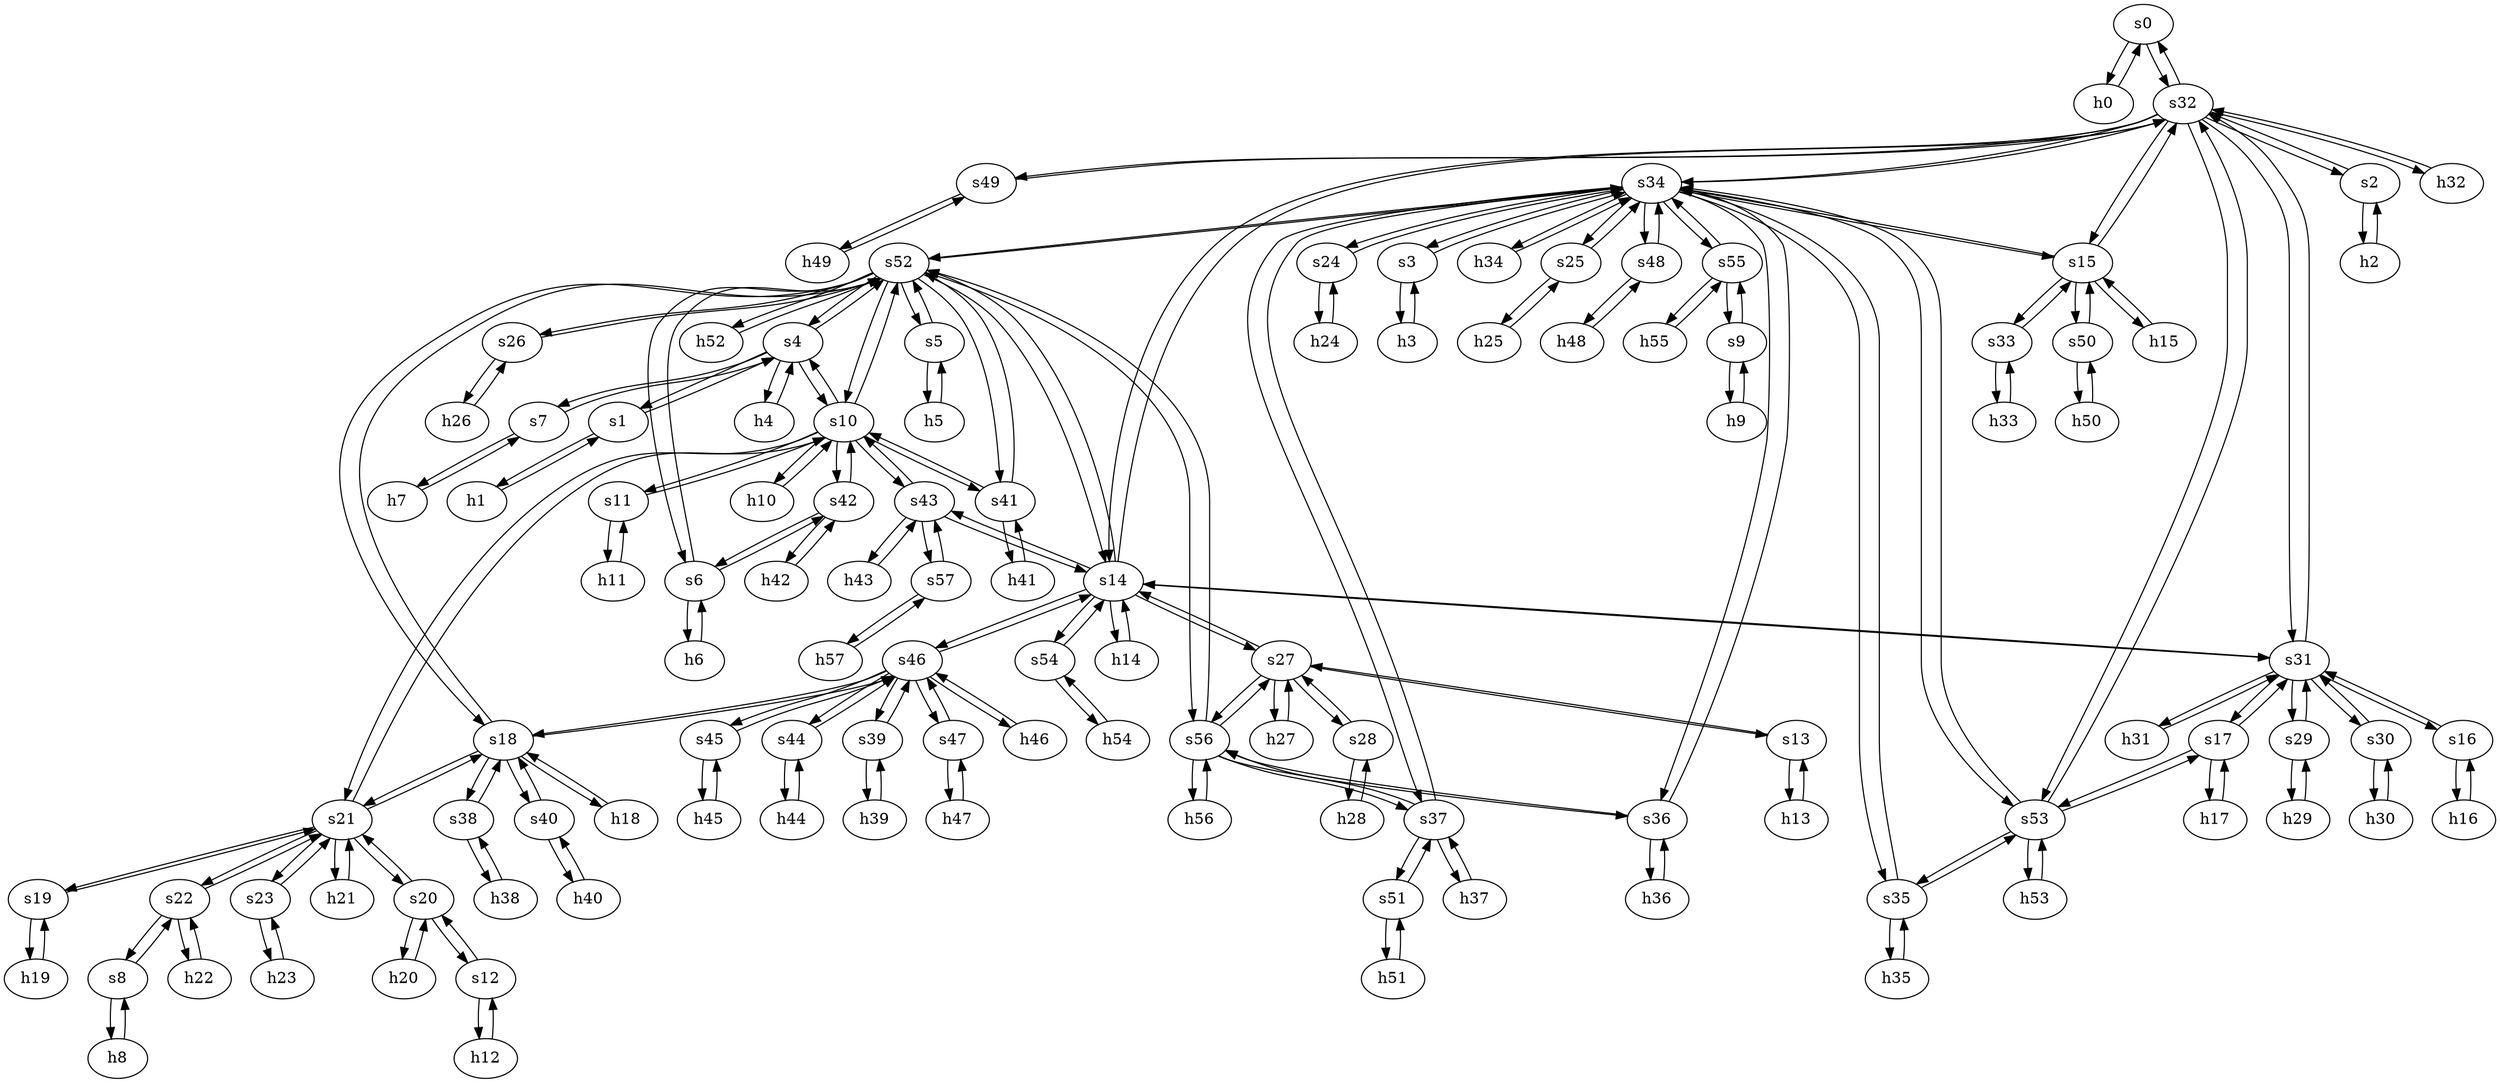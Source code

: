 strict digraph GARR {
	s0	 [id=0,
		type=switch];
	h0	 [ip="111.0.0.0",
		mac="00:00:00:00:0:0",
		type=host];
	s0 -> h0	 [capacity="1Gbps",
		cost=1,
		dst_port=1,
		src_port=1];
	s32	 [id=32,
		type=switch];
	s0 -> s32	 [capacity="1Gbps",
		cost=1,
		dst_port=2,
		src_port=2];
	s7	 [id=7,
		type=switch];
	s4	 [id=4,
		type=switch];
	s7 -> s4	 [capacity="1Gbps",
		cost=1,
		dst_port=5,
		src_port=2];
	h7	 [ip="111.0.7.7",
		mac="00:00:00:00:7:7",
		type=host];
	s7 -> h7	 [capacity="1Gbps",
		cost=1,
		dst_port=1,
		src_port=1];
	h20	 [ip="111.0.20.20",
		mac="00:00:00:00:20:20",
		type=host];
	s20	 [id=20,
		type=switch];
	h20 -> s20	 [capacity="1Gbps",
		cost=1,
		dst_port=1,
		src_port=1];
	h47	 [ip="111.0.47.47",
		mac="00:00:00:00:47:47",
		type=host];
	s47	 [id=47,
		type=switch];
	h47 -> s47	 [capacity="1Gbps",
		cost=1,
		dst_port=1,
		src_port=1];
	h46	 [ip="111.0.46.46",
		mac="00:00:00:00:46:46",
		type=host];
	s46	 [id=46,
		type=switch];
	h46 -> s46	 [capacity="1Gbps",
		cost=1,
		dst_port=1,
		src_port=1];
	h45	 [ip="111.0.45.45",
		mac="00:00:00:00:45:45",
		type=host];
	s45	 [id=45,
		type=switch];
	h45 -> s45	 [capacity="1Gbps",
		cost=1,
		dst_port=1,
		src_port=1];
	h44	 [ip="111.0.44.44",
		mac="00:00:00:00:44:44",
		type=host];
	s44	 [id=44,
		type=switch];
	h44 -> s44	 [capacity="1Gbps",
		cost=1,
		dst_port=1,
		src_port=1];
	h43	 [ip="111.0.43.43",
		mac="00:00:00:00:43:43",
		type=host];
	s43	 [id=43,
		type=switch];
	h43 -> s43	 [capacity="1Gbps",
		cost=1,
		dst_port=1,
		src_port=1];
	s5	 [id=5,
		type=switch];
	s52	 [id=52,
		type=switch];
	s5 -> s52	 [capacity="1Gbps",
		cost=1,
		dst_port=3,
		src_port=2];
	h5	 [ip="111.0.5.5",
		mac="00:00:00:00:5:5",
		type=host];
	s5 -> h5	 [capacity="1Gbps",
		cost=1,
		dst_port=1,
		src_port=1];
	h41	 [ip="111.0.41.41",
		mac="00:00:00:00:41:41",
		type=host];
	s41	 [id=41,
		type=switch];
	h41 -> s41	 [capacity="1Gbps",
		cost=1,
		dst_port=1,
		src_port=1];
	h40	 [ip="111.0.40.40",
		mac="00:00:00:00:40:40",
		type=host];
	s40	 [id=40,
		type=switch];
	h40 -> s40	 [capacity="1Gbps",
		cost=1,
		dst_port=1,
		src_port=1];
	s4 -> s52	 [capacity="1Gbps",
		cost=1,
		dst_port=2,
		src_port=4];
	s1	 [id=1,
		type=switch];
	s4 -> s1	 [capacity="1Gbps",
		cost=1,
		dst_port=2,
		src_port=2];
	s10	 [id=10,
		type=switch];
	s4 -> s10	 [capacity="1Gbps",
		cost=1,
		dst_port=2,
		src_port=3];
	h4	 [ip="111.0.4.4",
		mac="00:00:00:00:4:4",
		type=host];
	s4 -> h4	 [capacity="1Gbps",
		cost=1,
		dst_port=1,
		src_port=1];
	s4 -> s7	 [capacity="1Gbps",
		cost=1,
		dst_port=2,
		src_port=5];
	h49	 [ip="111.0.49.49",
		mac="00:00:00:00:49:49",
		type=host];
	s49	 [id=49,
		type=switch];
	h49 -> s49	 [capacity="1Gbps",
		cost=1,
		dst_port=1,
		src_port=1];
	h48	 [ip="111.0.48.48",
		mac="00:00:00:00:48:48",
		type=host];
	s48	 [id=48,
		type=switch];
	h48 -> s48	 [capacity="1Gbps",
		cost=1,
		dst_port=1,
		src_port=1];
	s57	 [id=57,
		type=switch];
	h57	 [ip="111.0.57.57",
		mac="00:00:00:00:57:57",
		type=host];
	s57 -> h57	 [capacity="1Gbps",
		cost=1,
		dst_port=1,
		src_port=1];
	s57 -> s43	 [capacity="1Gbps",
		cost=1,
		dst_port=4,
		src_port=2];
	s56	 [id=56,
		type=switch];
	s27	 [id=27,
		type=switch];
	s56 -> s27	 [capacity="1Gbps",
		cost=1,
		dst_port=4,
		src_port=2];
	s56 -> s52	 [capacity="1Gbps",
		cost=1,
		dst_port=12,
		src_port=5];
	h56	 [ip="111.0.56.56",
		mac="00:00:00:00:56:56",
		type=host];
	s56 -> h56	 [capacity="1Gbps",
		cost=1,
		dst_port=1,
		src_port=1];
	s37	 [id=37,
		type=switch];
	s56 -> s37	 [capacity="1Gbps",
		cost=1,
		dst_port=3,
		src_port=4];
	s36	 [id=36,
		type=switch];
	s56 -> s36	 [capacity="1Gbps",
		cost=1,
		dst_port=3,
		src_port=3];
	s55	 [id=55,
		type=switch];
	h55	 [ip="111.0.55.55",
		mac="00:00:00:00:55:55",
		type=host];
	s55 -> h55	 [capacity="1Gbps",
		cost=1,
		dst_port=1,
		src_port=1];
	s34	 [id=34,
		type=switch];
	s55 -> s34	 [capacity="1Gbps",
		cost=1,
		dst_port=14,
		src_port=5];
	s9	 [id=9,
		type=switch];
	s55 -> s9	 [capacity="1Gbps",
		cost=1,
		dst_port=3,
		src_port=3];
	s54	 [id=54,
		type=switch];
	h54	 [ip="111.0.54.54",
		mac="00:00:00:00:54:54",
		type=host];
	s54 -> h54	 [capacity="1Gbps",
		cost=1,
		dst_port=1,
		src_port=1];
	s14	 [id=14,
		type=switch];
	s54 -> s14	 [capacity="1Gbps",
		cost=1,
		dst_port=9,
		src_port=3];
	s53	 [id=53,
		type=switch];
	s17	 [id=17,
		type=switch];
	s53 -> s17	 [capacity="1Gbps",
		cost=1,
		dst_port=2,
		src_port=2];
	h53	 [ip="111.0.53.53",
		mac="00:00:00:00:53:53",
		type=host];
	s53 -> h53	 [capacity="1Gbps",
		cost=1,
		dst_port=1,
		src_port=1];
	s35	 [id=35,
		type=switch];
	s53 -> s35	 [capacity="1Gbps",
		cost=1,
		dst_port=3,
		src_port=5];
	s53 -> s34	 [capacity="1Gbps",
		cost=1,
		dst_port=12,
		src_port=4];
	s53 -> s32	 [capacity="1Gbps",
		cost=1,
		dst_port=11,
		src_port=3];
	s26	 [id=26,
		type=switch];
	s52 -> s26	 [capacity="1Gbps",
		cost=1,
		dst_port=2,
		src_port=9];
	s18	 [id=18,
		type=switch];
	s52 -> s18	 [capacity="1Gbps",
		cost=1,
		dst_port=5,
		src_port=8];
	s52 -> s4	 [capacity="1Gbps",
		cost=1,
		dst_port=4,
		src_port=2];
	s52 -> s56	 [capacity="1Gbps",
		cost=1,
		dst_port=5,
		src_port=12];
	h52	 [ip="111.0.52.52",
		mac="00:00:00:00:52:52",
		type=host];
	s52 -> h52	 [capacity="1Gbps",
		cost=1,
		dst_port=1,
		src_port=1];
	s52 -> s14	 [capacity="1Gbps",
		cost=1,
		dst_port=7,
		src_port=7];
	s52 -> s10	 [capacity="1Gbps",
		cost=1,
		dst_port=8,
		src_port=6];
	s6	 [id=6,
		type=switch];
	s52 -> s6	 [capacity="1Gbps",
		cost=1,
		dst_port=3,
		src_port=4];
	s52 -> s41	 [capacity="1Gbps",
		cost=1,
		dst_port=3,
		src_port=11];
	s52 -> s34	 [capacity="1Gbps",
		cost=1,
		dst_port=11,
		src_port=10];
	s52 -> s5	 [capacity="1Gbps",
		cost=1,
		dst_port=2,
		src_port=3];
	s51	 [id=51,
		type=switch];
	h51	 [ip="111.0.51.51",
		mac="00:00:00:00:51:51",
		type=host];
	s51 -> h51	 [capacity="1Gbps",
		cost=1,
		dst_port=1,
		src_port=1];
	s51 -> s37	 [capacity="1Gbps",
		cost=1,
		dst_port=4,
		src_port=2];
	s50	 [id=50,
		type=switch];
	s15	 [id=15,
		type=switch];
	s50 -> s15	 [capacity="1Gbps",
		cost=1,
		dst_port=5,
		src_port=2];
	h50	 [ip="111.0.50.50",
		mac="00:00:00:00:50:50",
		type=host];
	s50 -> h50	 [capacity="1Gbps",
		cost=1,
		dst_port=1,
		src_port=1];
	h54 -> s54	 [capacity="1Gbps",
		cost=1,
		dst_port=1,
		src_port=1];
	h55 -> s55	 [capacity="1Gbps",
		cost=1,
		dst_port=1,
		src_port=1];
	h56 -> s56	 [capacity="1Gbps",
		cost=1,
		dst_port=1,
		src_port=1];
	h57 -> s57	 [capacity="1Gbps",
		cost=1,
		dst_port=1,
		src_port=1];
	h50 -> s50	 [capacity="1Gbps",
		cost=1,
		dst_port=1,
		src_port=1];
	h51 -> s51	 [capacity="1Gbps",
		cost=1,
		dst_port=1,
		src_port=1];
	h52 -> s52	 [capacity="1Gbps",
		cost=1,
		dst_port=1,
		src_port=1];
	h53 -> s53	 [capacity="1Gbps",
		cost=1,
		dst_port=1,
		src_port=1];
	s44 -> s46	 [capacity="1Gbps",
		cost=1,
		dst_port=5,
		src_port=2];
	s44 -> h44	 [capacity="1Gbps",
		cost=1,
		dst_port=1,
		src_port=1];
	h24	 [ip="111.0.24.24",
		mac="00:00:00:00:24:24",
		type=host];
	s24	 [id=24,
		type=switch];
	h24 -> s24	 [capacity="1Gbps",
		cost=1,
		dst_port=1,
		src_port=1];
	s46 -> s44	 [capacity="1Gbps",
		cost=1,
		dst_port=2,
		src_port=5];
	s46 -> s18	 [capacity="1Gbps",
		cost=1,
		dst_port=7,
		src_port=3];
	s46 -> h46	 [capacity="1Gbps",
		cost=1,
		dst_port=1,
		src_port=1];
	s46 -> s45	 [capacity="1Gbps",
		cost=1,
		dst_port=2,
		src_port=6];
	s46 -> s47	 [capacity="1Gbps",
		cost=1,
		dst_port=2,
		src_port=7];
	s46 -> s14	 [capacity="1Gbps",
		cost=1,
		dst_port=6,
		src_port=2];
	s39	 [id=39,
		type=switch];
	s46 -> s39	 [capacity="1Gbps",
		cost=1,
		dst_port=2,
		src_port=4];
	s47 -> s46	 [capacity="1Gbps",
		cost=1,
		dst_port=7,
		src_port=2];
	s47 -> h47	 [capacity="1Gbps",
		cost=1,
		dst_port=1,
		src_port=1];
	s40 -> s18	 [capacity="1Gbps",
		cost=1,
		dst_port=2,
		src_port=2];
	s40 -> h40	 [capacity="1Gbps",
		cost=1,
		dst_port=1,
		src_port=1];
	s41 -> s52	 [capacity="1Gbps",
		cost=1,
		dst_port=11,
		src_port=3];
	s41 -> h41	 [capacity="1Gbps",
		cost=1,
		dst_port=1,
		src_port=1];
	s41 -> s10	 [capacity="1Gbps",
		cost=1,
		dst_port=4,
		src_port=2];
	s42	 [id=42,
		type=switch];
	h42	 [ip="111.0.42.42",
		mac="00:00:00:00:42:42",
		type=host];
	s42 -> h42	 [capacity="1Gbps",
		cost=1,
		dst_port=1,
		src_port=1];
	s42 -> s10	 [capacity="1Gbps",
		cost=1,
		dst_port=5,
		src_port=3];
	s42 -> s6	 [capacity="1Gbps",
		cost=1,
		dst_port=2,
		src_port=2];
	s43 -> s14	 [capacity="1Gbps",
		cost=1,
		dst_port=5,
		src_port=3];
	s43 -> s57	 [capacity="1Gbps",
		cost=1,
		dst_port=2,
		src_port=4];
	s43 -> h43	 [capacity="1Gbps",
		cost=1,
		dst_port=1,
		src_port=1];
	s43 -> s10	 [capacity="1Gbps",
		cost=1,
		dst_port=3,
		src_port=2];
	s48 -> h48	 [capacity="1Gbps",
		cost=1,
		dst_port=1,
		src_port=1];
	s48 -> s34	 [capacity="1Gbps",
		cost=1,
		dst_port=9,
		src_port=2];
	s49 -> h49	 [capacity="1Gbps",
		cost=1,
		dst_port=1,
		src_port=1];
	s49 -> s32	 [capacity="1Gbps",
		cost=1,
		dst_port=10,
		src_port=2];
	h42 -> s42	 [capacity="1Gbps",
		cost=1,
		dst_port=1,
		src_port=1];
	s45 -> s46	 [capacity="1Gbps",
		cost=1,
		dst_port=6,
		src_port=2];
	s45 -> h45	 [capacity="1Gbps",
		cost=1,
		dst_port=1,
		src_port=1];
	s19	 [id=19,
		type=switch];
	s21	 [id=21,
		type=switch];
	s19 -> s21	 [capacity="1Gbps",
		cost=1,
		dst_port=4,
		src_port=2];
	h19	 [ip="111.0.19.19",
		mac="00:00:00:00:19:19",
		type=host];
	s19 -> h19	 [capacity="1Gbps",
		cost=1,
		dst_port=1,
		src_port=1];
	s18 -> s46	 [capacity="1Gbps",
		cost=1,
		dst_port=3,
		src_port=7];
	s18 -> s52	 [capacity="1Gbps",
		cost=1,
		dst_port=8,
		src_port=5];
	s18 -> s21	 [capacity="1Gbps",
		cost=1,
		dst_port=3,
		src_port=6];
	s18 -> s40	 [capacity="1Gbps",
		cost=1,
		dst_port=2,
		src_port=2];
	s38	 [id=38,
		type=switch];
	s18 -> s38	 [capacity="1Gbps",
		cost=1,
		dst_port=3,
		src_port=4];
	h18	 [ip="111.0.18.18",
		mac="00:00:00:00:18:18",
		type=host];
	s18 -> h18	 [capacity="1Gbps",
		cost=1,
		dst_port=1,
		src_port=1];
	s13	 [id=13,
		type=switch];
	s13 -> s27	 [capacity="1Gbps",
		cost=1,
		dst_port=2,
		src_port=2];
	h13	 [ip="111.0.13.13",
		mac="00:00:00:00:13:13",
		type=host];
	s13 -> h13	 [capacity="1Gbps",
		cost=1,
		dst_port=1,
		src_port=1];
	s12	 [id=12,
		type=switch];
	h12	 [ip="111.0.12.12",
		mac="00:00:00:00:12:12",
		type=host];
	s12 -> h12	 [capacity="1Gbps",
		cost=1,
		dst_port=1,
		src_port=1];
	s12 -> s20	 [capacity="1Gbps",
		cost=1,
		dst_port=2,
		src_port=2];
	s11	 [id=11,
		type=switch];
	h11	 [ip="111.0.11.11",
		mac="00:00:00:00:11:11",
		type=host];
	s11 -> h11	 [capacity="1Gbps",
		cost=1,
		dst_port=1,
		src_port=1];
	s11 -> s10	 [capacity="1Gbps",
		cost=1,
		dst_port=6,
		src_port=2];
	s10 -> s11	 [capacity="1Gbps",
		cost=1,
		dst_port=2,
		src_port=6];
	s10 -> s52	 [capacity="1Gbps",
		cost=1,
		dst_port=6,
		src_port=8];
	s10 -> s21	 [capacity="1Gbps",
		cost=1,
		dst_port=2,
		src_port=9];
	s10 -> s4	 [capacity="1Gbps",
		cost=1,
		dst_port=3,
		src_port=2];
	s10 -> s42	 [capacity="1Gbps",
		cost=1,
		dst_port=3,
		src_port=5];
	s10 -> s43	 [capacity="1Gbps",
		cost=1,
		dst_port=2,
		src_port=3];
	s10 -> s41	 [capacity="1Gbps",
		cost=1,
		dst_port=2,
		src_port=4];
	h10	 [ip="111.0.10.10",
		mac="00:00:00:00:10:10",
		type=host];
	s10 -> h10	 [capacity="1Gbps",
		cost=1,
		dst_port=1,
		src_port=1];
	h17	 [ip="111.0.17.17",
		mac="00:00:00:00:17:17",
		type=host];
	s17 -> h17	 [capacity="1Gbps",
		cost=1,
		dst_port=1,
		src_port=1];
	s17 -> s53	 [capacity="1Gbps",
		cost=1,
		dst_port=2,
		src_port=2];
	s31	 [id=31,
		type=switch];
	s17 -> s31	 [capacity="1Gbps",
		cost=1,
		dst_port=4,
		src_port=3];
	s16	 [id=16,
		type=switch];
	h16	 [ip="111.0.16.16",
		mac="00:00:00:00:16:16",
		type=host];
	s16 -> h16	 [capacity="1Gbps",
		cost=1,
		dst_port=1,
		src_port=1];
	s16 -> s31	 [capacity="1Gbps",
		cost=1,
		dst_port=3,
		src_port=2];
	s15 -> s50	 [capacity="1Gbps",
		cost=1,
		dst_port=2,
		src_port=5];
	h15	 [ip="111.0.15.15",
		mac="00:00:00:00:15:15",
		type=host];
	s15 -> h15	 [capacity="1Gbps",
		cost=1,
		dst_port=1,
		src_port=1];
	s15 -> s34	 [capacity="1Gbps",
		cost=1,
		dst_port=3,
		src_port=6];
	s33	 [id=33,
		type=switch];
	s15 -> s33	 [capacity="1Gbps",
		cost=1,
		dst_port=3,
		src_port=4];
	s15 -> s32	 [capacity="1Gbps",
		cost=1,
		dst_port=7,
		src_port=2];
	s14 -> s27	 [capacity="1Gbps",
		cost=1,
		dst_port=3,
		src_port=10];
	s14 -> s46	 [capacity="1Gbps",
		cost=1,
		dst_port=2,
		src_port=6];
	s14 -> s52	 [capacity="1Gbps",
		cost=1,
		dst_port=7,
		src_port=7];
	s14 -> s54	 [capacity="1Gbps",
		cost=1,
		dst_port=3,
		src_port=9];
	h14	 [ip="111.0.14.14",
		mac="00:00:00:00:14:14",
		type=host];
	s14 -> h14	 [capacity="1Gbps",
		cost=1,
		dst_port=1,
		src_port=1];
	s14 -> s43	 [capacity="1Gbps",
		cost=1,
		dst_port=3,
		src_port=5];
	s14 -> s31	 [capacity="1Gbps",
		cost=1,
		dst_port=2,
		src_port=11];
	s14 -> s32	 [capacity="1Gbps",
		cost=1,
		dst_port=6,
		src_port=4];
	h8	 [ip="111.0.8.8",
		mac="00:00:00:00:8:8",
		type=host];
	s8	 [id=8,
		type=switch];
	h8 -> s8	 [capacity="1Gbps",
		cost=1,
		dst_port=1,
		src_port=1];
	h9	 [ip="111.0.9.9",
		mac="00:00:00:00:9:9",
		type=host];
	h9 -> s9	 [capacity="1Gbps",
		cost=1,
		dst_port=1,
		src_port=1];
	h2	 [ip="111.0.2.2",
		mac="00:00:00:00:2:2",
		type=host];
	s2	 [id=2,
		type=switch];
	h2 -> s2	 [capacity="1Gbps",
		cost=1,
		dst_port=1,
		src_port=1];
	h3	 [ip="111.0.3.3",
		mac="00:00:00:00:3:3",
		type=host];
	s3	 [id=3,
		type=switch];
	h3 -> s3	 [capacity="1Gbps",
		cost=1,
		dst_port=1,
		src_port=1];
	h0 -> s0	 [capacity="1Gbps",
		cost=1,
		dst_port=1,
		src_port=1];
	h1	 [ip="111.0.1.1",
		mac="00:00:00:00:1:1",
		type=host];
	h1 -> s1	 [capacity="1Gbps",
		cost=1,
		dst_port=1,
		src_port=1];
	h6	 [ip="111.0.6.6",
		mac="00:00:00:00:6:6",
		type=host];
	h6 -> s6	 [capacity="1Gbps",
		cost=1,
		dst_port=1,
		src_port=1];
	h7 -> s7	 [capacity="1Gbps",
		cost=1,
		dst_port=1,
		src_port=1];
	h4 -> s4	 [capacity="1Gbps",
		cost=1,
		dst_port=1,
		src_port=1];
	h5 -> s5	 [capacity="1Gbps",
		cost=1,
		dst_port=1,
		src_port=1];
	s39 -> s46	 [capacity="1Gbps",
		cost=1,
		dst_port=4,
		src_port=2];
	h39	 [ip="111.0.39.39",
		mac="00:00:00:00:39:39",
		type=host];
	s39 -> h39	 [capacity="1Gbps",
		cost=1,
		dst_port=1,
		src_port=1];
	s38 -> s18	 [capacity="1Gbps",
		cost=1,
		dst_port=4,
		src_port=3];
	h38	 [ip="111.0.38.38",
		mac="00:00:00:00:38:38",
		type=host];
	s38 -> h38	 [capacity="1Gbps",
		cost=1,
		dst_port=1,
		src_port=1];
	s35 -> s53	 [capacity="1Gbps",
		cost=1,
		dst_port=5,
		src_port=3];
	s35 -> s34	 [capacity="1Gbps",
		cost=1,
		dst_port=10,
		src_port=2];
	h35	 [ip="111.0.35.35",
		mac="00:00:00:00:35:35",
		type=host];
	s35 -> h35	 [capacity="1Gbps",
		cost=1,
		dst_port=1,
		src_port=1];
	s34 -> s55	 [capacity="1Gbps",
		cost=1,
		dst_port=5,
		src_port=14];
	s34 -> s52	 [capacity="1Gbps",
		cost=1,
		dst_port=10,
		src_port=11];
	s34 -> s15	 [capacity="1Gbps",
		cost=1,
		dst_port=6,
		src_port=3];
	s34 -> s48	 [capacity="1Gbps",
		cost=1,
		dst_port=2,
		src_port=9];
	s34 -> s53	 [capacity="1Gbps",
		cost=1,
		dst_port=4,
		src_port=12];
	s34 -> s3	 [capacity="1Gbps",
		cost=1,
		dst_port=2,
		src_port=2];
	s25	 [id=25,
		type=switch];
	s34 -> s25	 [capacity="1Gbps",
		cost=1,
		dst_port=2,
		src_port=5];
	s34 -> s24	 [capacity="1Gbps",
		cost=1,
		dst_port=2,
		src_port=4];
	s34 -> s35	 [capacity="1Gbps",
		cost=1,
		dst_port=2,
		src_port=10];
	h34	 [ip="111.0.34.34",
		mac="00:00:00:00:34:34",
		type=host];
	s34 -> h34	 [capacity="1Gbps",
		cost=1,
		dst_port=1,
		src_port=1];
	s34 -> s37	 [capacity="1Gbps",
		cost=1,
		dst_port=2,
		src_port=8];
	s34 -> s36	 [capacity="1Gbps",
		cost=1,
		dst_port=2,
		src_port=7];
	s34 -> s32	 [capacity="1Gbps",
		cost=1,
		dst_port=9,
		src_port=6];
	s37 -> s56	 [capacity="1Gbps",
		cost=1,
		dst_port=4,
		src_port=3];
	h37	 [ip="111.0.37.37",
		mac="00:00:00:00:37:37",
		type=host];
	s37 -> h37	 [capacity="1Gbps",
		cost=1,
		dst_port=1,
		src_port=1];
	s37 -> s34	 [capacity="1Gbps",
		cost=1,
		dst_port=8,
		src_port=2];
	s37 -> s51	 [capacity="1Gbps",
		cost=1,
		dst_port=2,
		src_port=4];
	s36 -> s56	 [capacity="1Gbps",
		cost=1,
		dst_port=3,
		src_port=3];
	h36	 [ip="111.0.36.36",
		mac="00:00:00:00:36:36",
		type=host];
	s36 -> h36	 [capacity="1Gbps",
		cost=1,
		dst_port=1,
		src_port=1];
	s36 -> s34	 [capacity="1Gbps",
		cost=1,
		dst_port=7,
		src_port=2];
	s31 -> s17	 [capacity="1Gbps",
		cost=1,
		dst_port=3,
		src_port=4];
	s31 -> s14	 [capacity="1Gbps",
		cost=1,
		dst_port=11,
		src_port=2];
	h31	 [ip="111.0.31.31",
		mac="00:00:00:00:31:31",
		type=host];
	s31 -> h31	 [capacity="1Gbps",
		cost=1,
		dst_port=1,
		src_port=1];
	s29	 [id=29,
		type=switch];
	s31 -> s29	 [capacity="1Gbps",
		cost=1,
		dst_port=3,
		src_port=6];
	s31 -> s16	 [capacity="1Gbps",
		cost=1,
		dst_port=2,
		src_port=3];
	s30	 [id=30,
		type=switch];
	s31 -> s30	 [capacity="1Gbps",
		cost=1,
		dst_port=2,
		src_port=7];
	s31 -> s32	 [capacity="1Gbps",
		cost=1,
		dst_port=8,
		src_port=8];
	h30	 [ip="111.0.30.30",
		mac="00:00:00:00:30:30",
		type=host];
	s30 -> h30	 [capacity="1Gbps",
		cost=1,
		dst_port=1,
		src_port=1];
	s30 -> s31	 [capacity="1Gbps",
		cost=1,
		dst_port=7,
		src_port=2];
	s33 -> s15	 [capacity="1Gbps",
		cost=1,
		dst_port=4,
		src_port=3];
	h33	 [ip="111.0.33.33",
		mac="00:00:00:00:33:33",
		type=host];
	s33 -> h33	 [capacity="1Gbps",
		cost=1,
		dst_port=1,
		src_port=1];
	s32 -> s15	 [capacity="1Gbps",
		cost=1,
		dst_port=2,
		src_port=7];
	s32 -> s49	 [capacity="1Gbps",
		cost=1,
		dst_port=2,
		src_port=10];
	s32 -> s14	 [capacity="1Gbps",
		cost=1,
		dst_port=4,
		src_port=6];
	s32 -> s2	 [capacity="1Gbps",
		cost=1,
		dst_port=2,
		src_port=3];
	s32 -> s53	 [capacity="1Gbps",
		cost=1,
		dst_port=3,
		src_port=11];
	h32	 [ip="111.0.32.32",
		mac="00:00:00:00:32:32",
		type=host];
	s32 -> h32	 [capacity="1Gbps",
		cost=1,
		dst_port=1,
		src_port=1];
	s32 -> s34	 [capacity="1Gbps",
		cost=1,
		dst_port=6,
		src_port=9];
	s32 -> s0	 [capacity="1Gbps",
		cost=1,
		dst_port=2,
		src_port=2];
	s32 -> s31	 [capacity="1Gbps",
		cost=1,
		dst_port=8,
		src_port=8];
	h18 -> s18	 [capacity="1Gbps",
		cost=1,
		dst_port=1,
		src_port=1];
	h19 -> s19	 [capacity="1Gbps",
		cost=1,
		dst_port=1,
		src_port=1];
	h10 -> s10	 [capacity="1Gbps",
		cost=1,
		dst_port=1,
		src_port=1];
	h11 -> s11	 [capacity="1Gbps",
		cost=1,
		dst_port=1,
		src_port=1];
	h12 -> s12	 [capacity="1Gbps",
		cost=1,
		dst_port=1,
		src_port=1];
	h13 -> s13	 [capacity="1Gbps",
		cost=1,
		dst_port=1,
		src_port=1];
	h14 -> s14	 [capacity="1Gbps",
		cost=1,
		dst_port=1,
		src_port=1];
	h15 -> s15	 [capacity="1Gbps",
		cost=1,
		dst_port=1,
		src_port=1];
	h16 -> s16	 [capacity="1Gbps",
		cost=1,
		dst_port=1,
		src_port=1];
	h17 -> s17	 [capacity="1Gbps",
		cost=1,
		dst_port=1,
		src_port=1];
	s9 -> s55	 [capacity="1Gbps",
		cost=1,
		dst_port=3,
		src_port=3];
	s9 -> h9	 [capacity="1Gbps",
		cost=1,
		dst_port=1,
		src_port=1];
	s22	 [id=22,
		type=switch];
	s8 -> s22	 [capacity="1Gbps",
		cost=1,
		dst_port=2,
		src_port=2];
	s8 -> h8	 [capacity="1Gbps",
		cost=1,
		dst_port=1,
		src_port=1];
	h29	 [ip="111.0.29.29",
		mac="00:00:00:00:29:29",
		type=host];
	h29 -> s29	 [capacity="1Gbps",
		cost=1,
		dst_port=1,
		src_port=1];
	h28	 [ip="111.0.28.28",
		mac="00:00:00:00:28:28",
		type=host];
	s28	 [id=28,
		type=switch];
	h28 -> s28	 [capacity="1Gbps",
		cost=1,
		dst_port=1,
		src_port=1];
	s23	 [id=23,
		type=switch];
	s23 -> s21	 [capacity="1Gbps",
		cost=1,
		dst_port=7,
		src_port=2];
	h23	 [ip="111.0.23.23",
		mac="00:00:00:00:23:23",
		type=host];
	s23 -> h23	 [capacity="1Gbps",
		cost=1,
		dst_port=1,
		src_port=1];
	s3 -> h3	 [capacity="1Gbps",
		cost=1,
		dst_port=1,
		src_port=1];
	s3 -> s34	 [capacity="1Gbps",
		cost=1,
		dst_port=2,
		src_port=2];
	s2 -> h2	 [capacity="1Gbps",
		cost=1,
		dst_port=1,
		src_port=1];
	s2 -> s32	 [capacity="1Gbps",
		cost=1,
		dst_port=3,
		src_port=2];
	s1 -> s4	 [capacity="1Gbps",
		cost=1,
		dst_port=2,
		src_port=2];
	s1 -> h1	 [capacity="1Gbps",
		cost=1,
		dst_port=1,
		src_port=1];
	h26	 [ip="111.0.26.26",
		mac="00:00:00:00:26:26",
		type=host];
	h26 -> s26	 [capacity="1Gbps",
		cost=1,
		dst_port=1,
		src_port=1];
	h21	 [ip="111.0.21.21",
		mac="00:00:00:00:21:21",
		type=host];
	h21 -> s21	 [capacity="1Gbps",
		cost=1,
		dst_port=1,
		src_port=1];
	s6 -> s52	 [capacity="1Gbps",
		cost=1,
		dst_port=4,
		src_port=3];
	s6 -> s42	 [capacity="1Gbps",
		cost=1,
		dst_port=2,
		src_port=2];
	s6 -> h6	 [capacity="1Gbps",
		cost=1,
		dst_port=1,
		src_port=1];
	h23 -> s23	 [capacity="1Gbps",
		cost=1,
		dst_port=1,
		src_port=1];
	h22	 [ip="111.0.22.22",
		mac="00:00:00:00:22:22",
		type=host];
	h22 -> s22	 [capacity="1Gbps",
		cost=1,
		dst_port=1,
		src_port=1];
	h32 -> s32	 [capacity="1Gbps",
		cost=1,
		dst_port=1,
		src_port=1];
	h33 -> s33	 [capacity="1Gbps",
		cost=1,
		dst_port=1,
		src_port=1];
	h30 -> s30	 [capacity="1Gbps",
		cost=1,
		dst_port=1,
		src_port=1];
	h31 -> s31	 [capacity="1Gbps",
		cost=1,
		dst_port=1,
		src_port=1];
	h36 -> s36	 [capacity="1Gbps",
		cost=1,
		dst_port=1,
		src_port=1];
	h37 -> s37	 [capacity="1Gbps",
		cost=1,
		dst_port=1,
		src_port=1];
	h34 -> s34	 [capacity="1Gbps",
		cost=1,
		dst_port=1,
		src_port=1];
	h35 -> s35	 [capacity="1Gbps",
		cost=1,
		dst_port=1,
		src_port=1];
	h38 -> s38	 [capacity="1Gbps",
		cost=1,
		dst_port=1,
		src_port=1];
	h39 -> s39	 [capacity="1Gbps",
		cost=1,
		dst_port=1,
		src_port=1];
	s22 -> s21	 [capacity="1Gbps",
		cost=1,
		dst_port=6,
		src_port=3];
	s22 -> s8	 [capacity="1Gbps",
		cost=1,
		dst_port=2,
		src_port=2];
	s22 -> h22	 [capacity="1Gbps",
		cost=1,
		dst_port=1,
		src_port=1];
	h25	 [ip="111.0.25.25",
		mac="00:00:00:00:25:25",
		type=host];
	h25 -> s25	 [capacity="1Gbps",
		cost=1,
		dst_port=1,
		src_port=1];
	s20 -> s21	 [capacity="1Gbps",
		cost=1,
		dst_port=5,
		src_port=3];
	s20 -> h20	 [capacity="1Gbps",
		cost=1,
		dst_port=1,
		src_port=1];
	s20 -> s12	 [capacity="1Gbps",
		cost=1,
		dst_port=2,
		src_port=2];
	s21 -> s22	 [capacity="1Gbps",
		cost=1,
		dst_port=3,
		src_port=6];
	s21 -> s18	 [capacity="1Gbps",
		cost=1,
		dst_port=6,
		src_port=3];
	s21 -> s20	 [capacity="1Gbps",
		cost=1,
		dst_port=3,
		src_port=5];
	s21 -> h21	 [capacity="1Gbps",
		cost=1,
		dst_port=1,
		src_port=1];
	s21 -> s23	 [capacity="1Gbps",
		cost=1,
		dst_port=2,
		src_port=7];
	s21 -> s10	 [capacity="1Gbps",
		cost=1,
		dst_port=9,
		src_port=2];
	s21 -> s19	 [capacity="1Gbps",
		cost=1,
		dst_port=2,
		src_port=4];
	s26 -> s52	 [capacity="1Gbps",
		cost=1,
		dst_port=9,
		src_port=2];
	s26 -> h26	 [capacity="1Gbps",
		cost=1,
		dst_port=1,
		src_port=1];
	s27 -> s56	 [capacity="1Gbps",
		cost=1,
		dst_port=2,
		src_port=4];
	s27 -> s14	 [capacity="1Gbps",
		cost=1,
		dst_port=10,
		src_port=3];
	h27	 [ip="111.0.27.27",
		mac="00:00:00:00:27:27",
		type=host];
	s27 -> h27	 [capacity="1Gbps",
		cost=1,
		dst_port=1,
		src_port=1];
	s27 -> s13	 [capacity="1Gbps",
		cost=1,
		dst_port=2,
		src_port=2];
	s27 -> s28	 [capacity="1Gbps",
		cost=1,
		dst_port=2,
		src_port=5];
	s24 -> h24	 [capacity="1Gbps",
		cost=1,
		dst_port=1,
		src_port=1];
	s24 -> s34	 [capacity="1Gbps",
		cost=1,
		dst_port=4,
		src_port=2];
	s25 -> h25	 [capacity="1Gbps",
		cost=1,
		dst_port=1,
		src_port=1];
	s25 -> s34	 [capacity="1Gbps",
		cost=1,
		dst_port=5,
		src_port=2];
	s28 -> s27	 [capacity="1Gbps",
		cost=1,
		dst_port=5,
		src_port=2];
	s28 -> h28	 [capacity="1Gbps",
		cost=1,
		dst_port=1,
		src_port=1];
	s29 -> h29	 [capacity="1Gbps",
		cost=1,
		dst_port=1,
		src_port=1];
	s29 -> s31	 [capacity="1Gbps",
		cost=1,
		dst_port=6,
		src_port=3];
	h27 -> s27	 [capacity="1Gbps",
		cost=1,
		dst_port=1,
		src_port=1];
}
